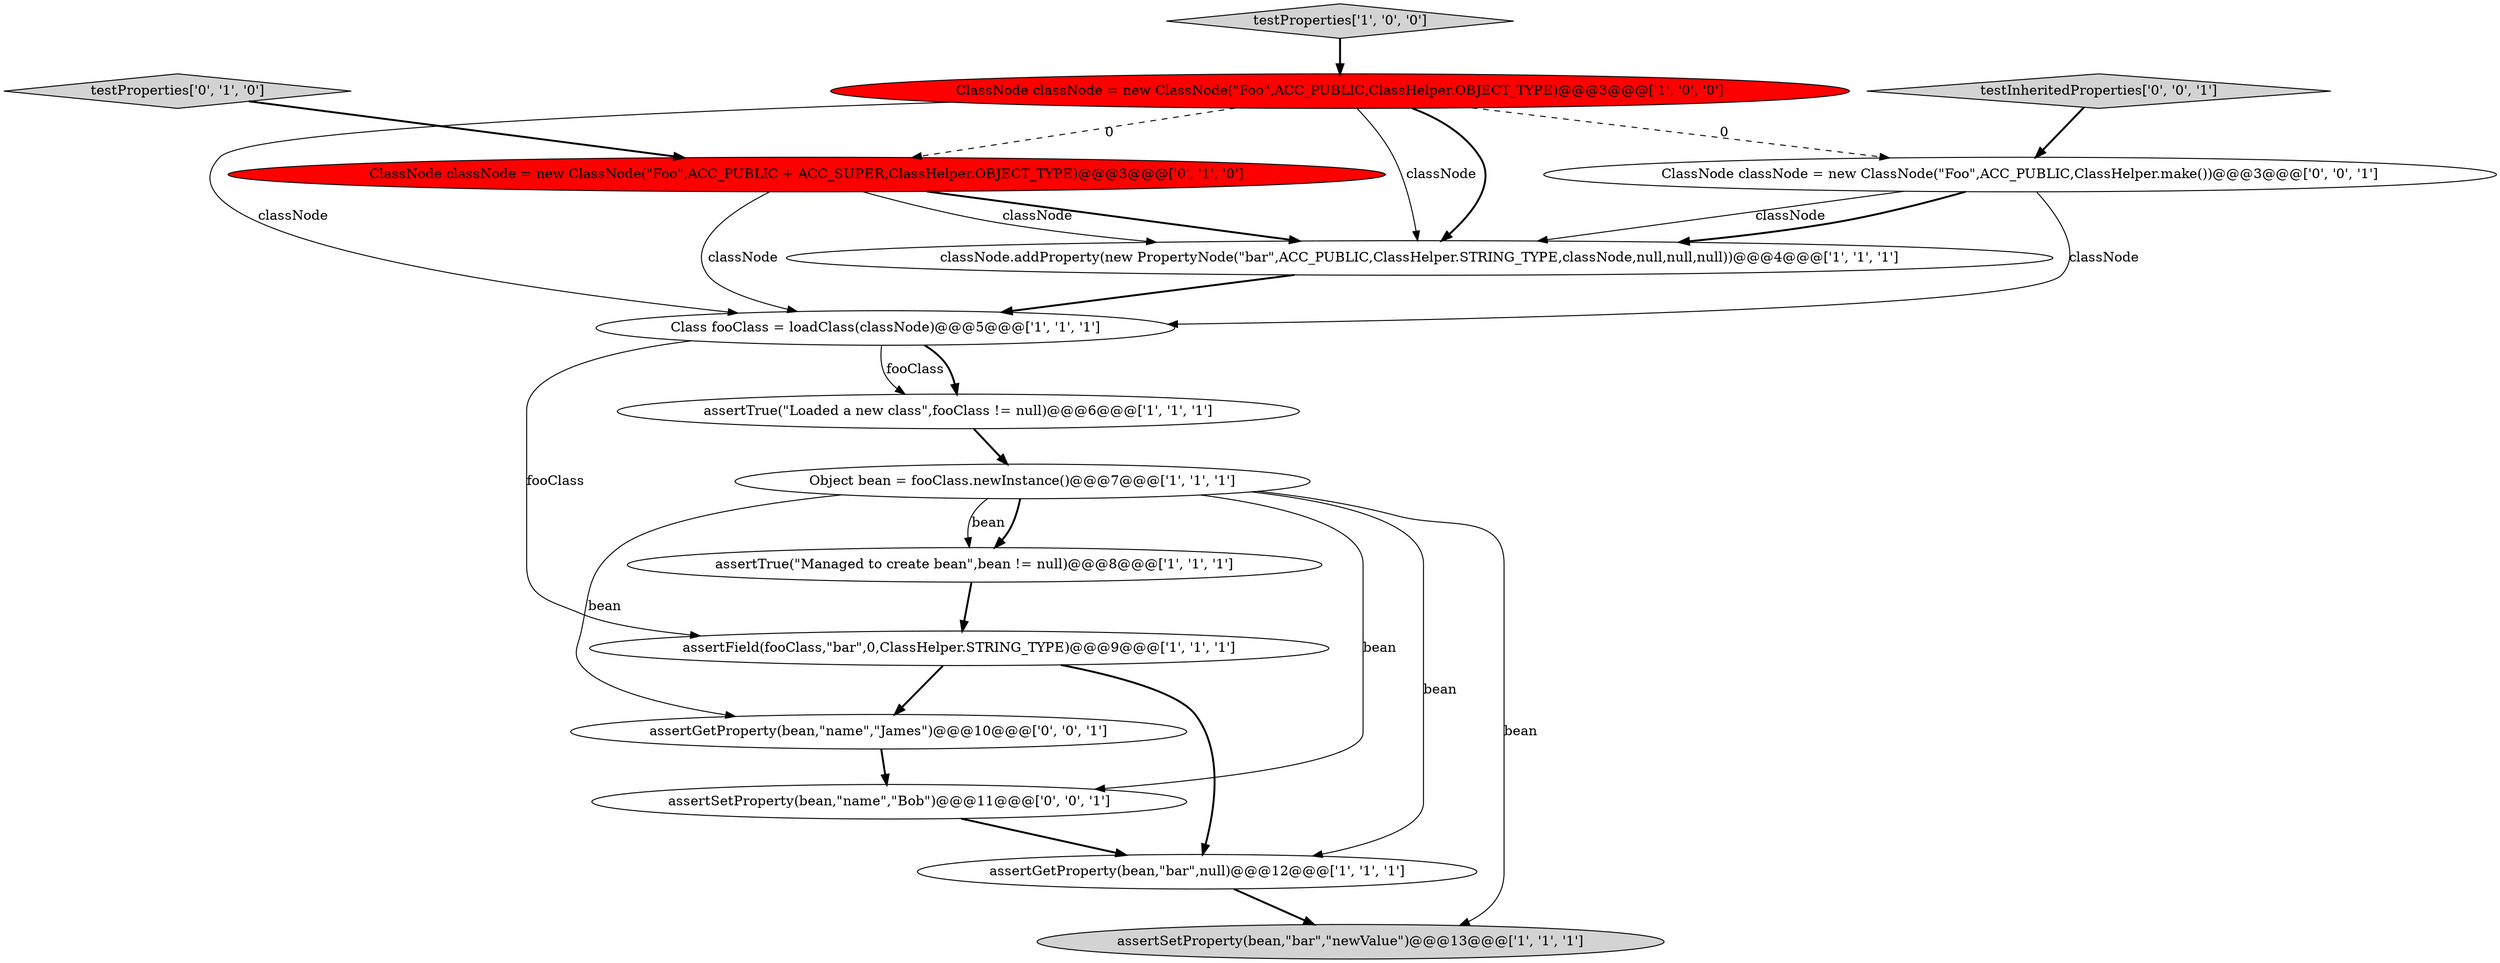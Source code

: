 digraph {
15 [style = filled, label = "assertGetProperty(bean,\"name\",\"James\")@@@10@@@['0', '0', '1']", fillcolor = white, shape = ellipse image = "AAA0AAABBB3BBB"];
9 [style = filled, label = "Class fooClass = loadClass(classNode)@@@5@@@['1', '1', '1']", fillcolor = white, shape = ellipse image = "AAA0AAABBB1BBB"];
11 [style = filled, label = "testProperties['0', '1', '0']", fillcolor = lightgray, shape = diamond image = "AAA0AAABBB2BBB"];
8 [style = filled, label = "testProperties['1', '0', '0']", fillcolor = lightgray, shape = diamond image = "AAA0AAABBB1BBB"];
2 [style = filled, label = "assertField(fooClass,\"bar\",0,ClassHelper.STRING_TYPE)@@@9@@@['1', '1', '1']", fillcolor = white, shape = ellipse image = "AAA0AAABBB1BBB"];
10 [style = filled, label = "ClassNode classNode = new ClassNode(\"Foo\",ACC_PUBLIC + ACC_SUPER,ClassHelper.OBJECT_TYPE)@@@3@@@['0', '1', '0']", fillcolor = red, shape = ellipse image = "AAA1AAABBB2BBB"];
5 [style = filled, label = "assertGetProperty(bean,\"bar\",null)@@@12@@@['1', '1', '1']", fillcolor = white, shape = ellipse image = "AAA0AAABBB1BBB"];
13 [style = filled, label = "ClassNode classNode = new ClassNode(\"Foo\",ACC_PUBLIC,ClassHelper.make())@@@3@@@['0', '0', '1']", fillcolor = white, shape = ellipse image = "AAA0AAABBB3BBB"];
14 [style = filled, label = "assertSetProperty(bean,\"name\",\"Bob\")@@@11@@@['0', '0', '1']", fillcolor = white, shape = ellipse image = "AAA0AAABBB3BBB"];
6 [style = filled, label = "classNode.addProperty(new PropertyNode(\"bar\",ACC_PUBLIC,ClassHelper.STRING_TYPE,classNode,null,null,null))@@@4@@@['1', '1', '1']", fillcolor = white, shape = ellipse image = "AAA0AAABBB1BBB"];
1 [style = filled, label = "ClassNode classNode = new ClassNode(\"Foo\",ACC_PUBLIC,ClassHelper.OBJECT_TYPE)@@@3@@@['1', '0', '0']", fillcolor = red, shape = ellipse image = "AAA1AAABBB1BBB"];
12 [style = filled, label = "testInheritedProperties['0', '0', '1']", fillcolor = lightgray, shape = diamond image = "AAA0AAABBB3BBB"];
0 [style = filled, label = "Object bean = fooClass.newInstance()@@@7@@@['1', '1', '1']", fillcolor = white, shape = ellipse image = "AAA0AAABBB1BBB"];
7 [style = filled, label = "assertTrue(\"Loaded a new class\",fooClass != null)@@@6@@@['1', '1', '1']", fillcolor = white, shape = ellipse image = "AAA0AAABBB1BBB"];
3 [style = filled, label = "assertTrue(\"Managed to create bean\",bean != null)@@@8@@@['1', '1', '1']", fillcolor = white, shape = ellipse image = "AAA0AAABBB1BBB"];
4 [style = filled, label = "assertSetProperty(bean,\"bar\",\"newValue\")@@@13@@@['1', '1', '1']", fillcolor = lightgray, shape = ellipse image = "AAA0AAABBB1BBB"];
10->9 [style = solid, label="classNode"];
0->3 [style = bold, label=""];
15->14 [style = bold, label=""];
0->4 [style = solid, label="bean"];
1->9 [style = solid, label="classNode"];
9->2 [style = solid, label="fooClass"];
7->0 [style = bold, label=""];
1->10 [style = dashed, label="0"];
0->3 [style = solid, label="bean"];
9->7 [style = solid, label="fooClass"];
9->7 [style = bold, label=""];
13->6 [style = solid, label="classNode"];
10->6 [style = bold, label=""];
1->6 [style = solid, label="classNode"];
10->6 [style = solid, label="classNode"];
1->13 [style = dashed, label="0"];
8->1 [style = bold, label=""];
12->13 [style = bold, label=""];
1->6 [style = bold, label=""];
3->2 [style = bold, label=""];
0->15 [style = solid, label="bean"];
11->10 [style = bold, label=""];
0->5 [style = solid, label="bean"];
5->4 [style = bold, label=""];
2->15 [style = bold, label=""];
13->9 [style = solid, label="classNode"];
13->6 [style = bold, label=""];
6->9 [style = bold, label=""];
0->14 [style = solid, label="bean"];
2->5 [style = bold, label=""];
14->5 [style = bold, label=""];
}
